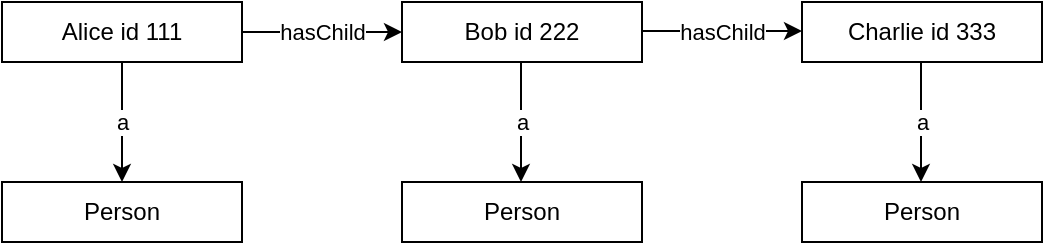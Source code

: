<mxfile>
    <diagram id="TTHgOGZ55ZNgqcmRQxnD" name="Page-1">
        <mxGraphModel dx="392" dy="294" grid="1" gridSize="10" guides="1" tooltips="1" connect="1" arrows="1" fold="1" page="1" pageScale="1" pageWidth="850" pageHeight="1100" math="0" shadow="0">
            <root>
                <mxCell id="0"/>
                <mxCell id="1" parent="0"/>
                <mxCell id="3" value="Alice id 111" style="rounded=0;whiteSpace=wrap;html=1;fillColor=none;" vertex="1" parent="1">
                    <mxGeometry x="60" y="130" width="120" height="30" as="geometry"/>
                </mxCell>
                <mxCell id="5" value="Charlie id 333" style="rounded=0;whiteSpace=wrap;html=1;fillColor=none;" vertex="1" parent="1">
                    <mxGeometry x="460" y="130" width="120" height="30" as="geometry"/>
                </mxCell>
                <mxCell id="6" value="Bob id 222" style="rounded=0;whiteSpace=wrap;html=1;fillColor=none;" vertex="1" parent="1">
                    <mxGeometry x="260" y="130" width="120" height="30" as="geometry"/>
                </mxCell>
                <mxCell id="7" value="hasChild" style="endArrow=classic;html=1;exitX=1;exitY=0.5;exitDx=0;exitDy=0;entryX=0;entryY=0.5;entryDx=0;entryDy=0;" edge="1" parent="1" source="3" target="6">
                    <mxGeometry width="50" height="50" relative="1" as="geometry">
                        <mxPoint x="180" y="180" as="sourcePoint"/>
                        <mxPoint x="240" y="145" as="targetPoint"/>
                    </mxGeometry>
                </mxCell>
                <mxCell id="10" value="hasChild" style="endArrow=classic;html=1;exitX=1;exitY=0.5;exitDx=0;exitDy=0;entryX=0;entryY=0.5;entryDx=0;entryDy=0;" edge="1" parent="1">
                    <mxGeometry width="50" height="50" relative="1" as="geometry">
                        <mxPoint x="380" y="144.5" as="sourcePoint"/>
                        <mxPoint x="460" y="144.5" as="targetPoint"/>
                    </mxGeometry>
                </mxCell>
                <mxCell id="11" value="a" style="endArrow=classic;html=1;exitX=0.5;exitY=1;exitDx=0;exitDy=0;" edge="1" parent="1" source="3">
                    <mxGeometry width="50" height="50" relative="1" as="geometry">
                        <mxPoint x="120" y="200" as="sourcePoint"/>
                        <mxPoint x="120" y="220" as="targetPoint"/>
                    </mxGeometry>
                </mxCell>
                <mxCell id="12" value="a" style="endArrow=classic;html=1;exitX=0.5;exitY=1;exitDx=0;exitDy=0;" edge="1" parent="1">
                    <mxGeometry width="50" height="50" relative="1" as="geometry">
                        <mxPoint x="319.5" y="160" as="sourcePoint"/>
                        <mxPoint x="319.5" y="220" as="targetPoint"/>
                    </mxGeometry>
                </mxCell>
                <mxCell id="13" value="a" style="endArrow=classic;html=1;exitX=0.5;exitY=1;exitDx=0;exitDy=0;" edge="1" parent="1">
                    <mxGeometry width="50" height="50" relative="1" as="geometry">
                        <mxPoint x="519.5" y="160" as="sourcePoint"/>
                        <mxPoint x="519.5" y="220" as="targetPoint"/>
                    </mxGeometry>
                </mxCell>
                <mxCell id="14" value="Person" style="rounded=0;whiteSpace=wrap;html=1;fillColor=none;" vertex="1" parent="1">
                    <mxGeometry x="60" y="220" width="120" height="30" as="geometry"/>
                </mxCell>
                <mxCell id="15" value="Person" style="rounded=0;whiteSpace=wrap;html=1;fillColor=none;" vertex="1" parent="1">
                    <mxGeometry x="260" y="220" width="120" height="30" as="geometry"/>
                </mxCell>
                <mxCell id="16" value="Person" style="rounded=0;whiteSpace=wrap;html=1;fillColor=none;" vertex="1" parent="1">
                    <mxGeometry x="460" y="220" width="120" height="30" as="geometry"/>
                </mxCell>
            </root>
        </mxGraphModel>
    </diagram>
</mxfile>